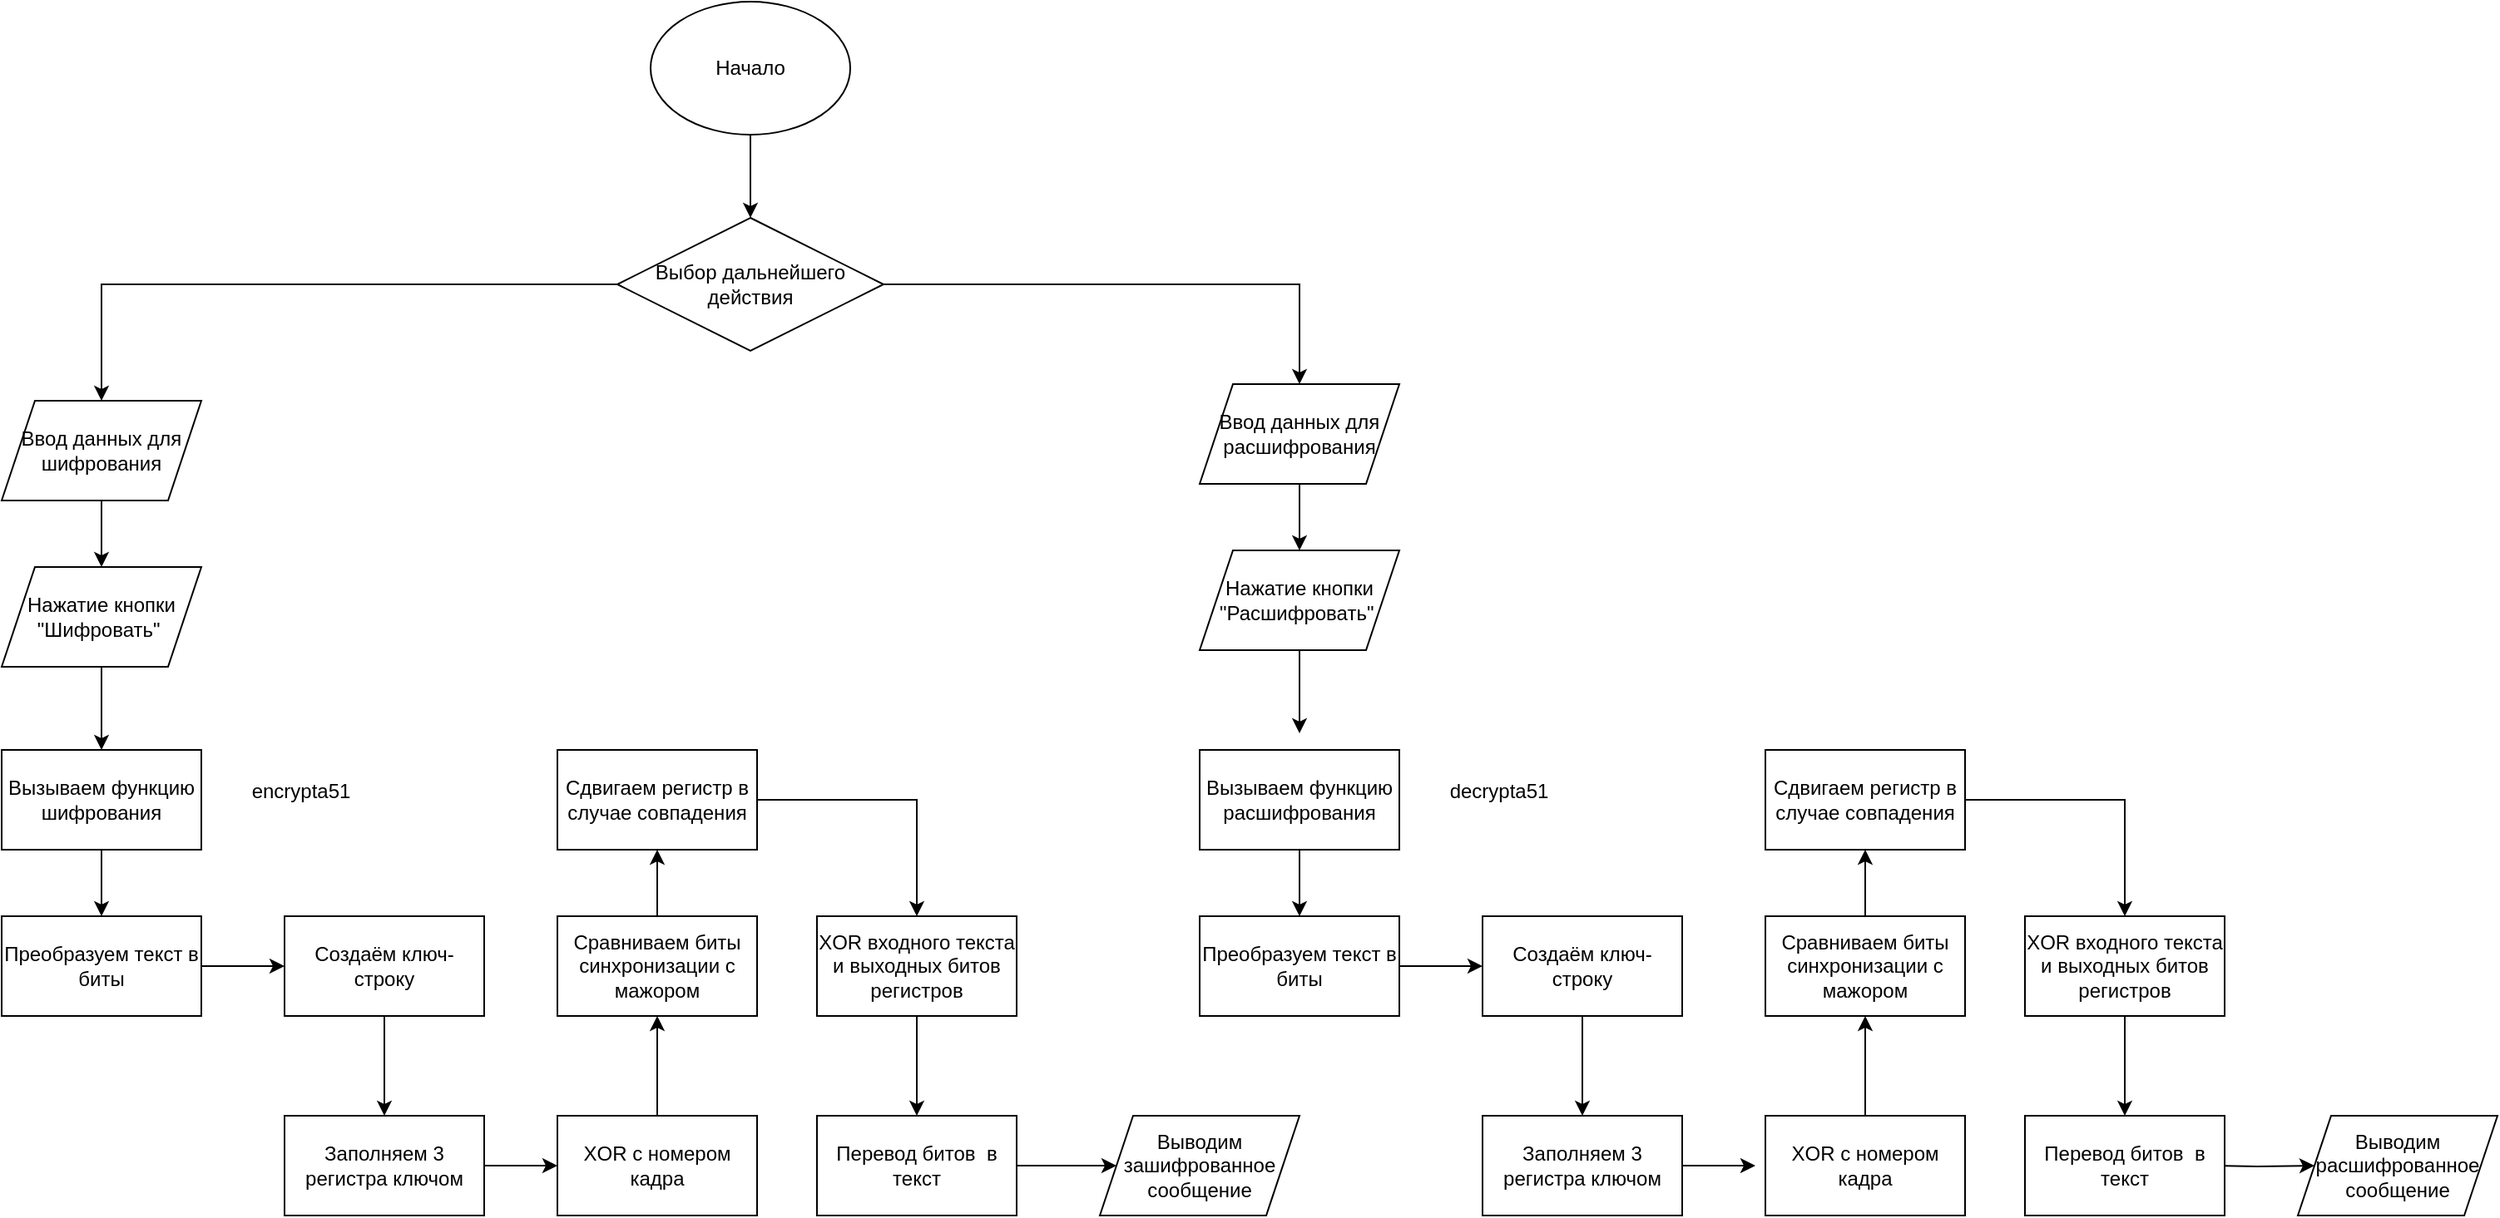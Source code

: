 <mxfile version="21.3.5" type="device">
  <diagram name="Страница 1" id="Bz_lrxthTzE5kPFzRARQ">
    <mxGraphModel dx="1434" dy="767" grid="1" gridSize="10" guides="1" tooltips="1" connect="1" arrows="1" fold="1" page="1" pageScale="1" pageWidth="827" pageHeight="1169" math="0" shadow="0">
      <root>
        <mxCell id="0" />
        <mxCell id="1" parent="0" />
        <mxCell id="dbUdUkjzLWqy8CMi3rsd-3" value="" style="edgeStyle=orthogonalEdgeStyle;rounded=0;orthogonalLoop=1;jettySize=auto;html=1;" parent="1" source="dbUdUkjzLWqy8CMi3rsd-1" target="dbUdUkjzLWqy8CMi3rsd-2" edge="1">
          <mxGeometry relative="1" as="geometry" />
        </mxCell>
        <mxCell id="dbUdUkjzLWqy8CMi3rsd-1" value="Начало" style="ellipse;whiteSpace=wrap;html=1;" parent="1" vertex="1">
          <mxGeometry x="410" y="360" width="120" height="80" as="geometry" />
        </mxCell>
        <mxCell id="dbUdUkjzLWqy8CMi3rsd-6" value="" style="edgeStyle=orthogonalEdgeStyle;rounded=0;orthogonalLoop=1;jettySize=auto;html=1;" parent="1" source="dbUdUkjzLWqy8CMi3rsd-2" target="dbUdUkjzLWqy8CMi3rsd-5" edge="1">
          <mxGeometry relative="1" as="geometry" />
        </mxCell>
        <mxCell id="dbUdUkjzLWqy8CMi3rsd-8" value="" style="edgeStyle=orthogonalEdgeStyle;rounded=0;orthogonalLoop=1;jettySize=auto;html=1;" parent="1" source="dbUdUkjzLWqy8CMi3rsd-2" target="dbUdUkjzLWqy8CMi3rsd-7" edge="1">
          <mxGeometry relative="1" as="geometry" />
        </mxCell>
        <mxCell id="dbUdUkjzLWqy8CMi3rsd-2" value="Выбор дальнейшего действия" style="rhombus;whiteSpace=wrap;html=1;" parent="1" vertex="1">
          <mxGeometry x="390" y="490" width="160" height="80" as="geometry" />
        </mxCell>
        <mxCell id="dbUdUkjzLWqy8CMi3rsd-10" value="" style="edgeStyle=orthogonalEdgeStyle;rounded=0;orthogonalLoop=1;jettySize=auto;html=1;" parent="1" source="dbUdUkjzLWqy8CMi3rsd-5" target="dbUdUkjzLWqy8CMi3rsd-9" edge="1">
          <mxGeometry relative="1" as="geometry" />
        </mxCell>
        <mxCell id="dbUdUkjzLWqy8CMi3rsd-5" value="Ввод данных для шифрования" style="shape=parallelogram;perimeter=parallelogramPerimeter;whiteSpace=wrap;html=1;fixedSize=1;" parent="1" vertex="1">
          <mxGeometry x="20" y="600" width="120" height="60" as="geometry" />
        </mxCell>
        <mxCell id="dbUdUkjzLWqy8CMi3rsd-12" value="" style="edgeStyle=orthogonalEdgeStyle;rounded=0;orthogonalLoop=1;jettySize=auto;html=1;" parent="1" source="dbUdUkjzLWqy8CMi3rsd-7" target="dbUdUkjzLWqy8CMi3rsd-11" edge="1">
          <mxGeometry relative="1" as="geometry" />
        </mxCell>
        <mxCell id="dbUdUkjzLWqy8CMi3rsd-7" value="Ввод данных для расшифрования" style="shape=parallelogram;perimeter=parallelogramPerimeter;whiteSpace=wrap;html=1;fixedSize=1;" parent="1" vertex="1">
          <mxGeometry x="740" y="590" width="120" height="60" as="geometry" />
        </mxCell>
        <mxCell id="dbUdUkjzLWqy8CMi3rsd-14" value="" style="edgeStyle=orthogonalEdgeStyle;rounded=0;orthogonalLoop=1;jettySize=auto;html=1;" parent="1" source="dbUdUkjzLWqy8CMi3rsd-9" target="dbUdUkjzLWqy8CMi3rsd-13" edge="1">
          <mxGeometry relative="1" as="geometry" />
        </mxCell>
        <mxCell id="dbUdUkjzLWqy8CMi3rsd-9" value="Нажатие кнопки &quot;Шифровать&quot;&amp;nbsp;" style="shape=parallelogram;perimeter=parallelogramPerimeter;whiteSpace=wrap;html=1;fixedSize=1;" parent="1" vertex="1">
          <mxGeometry x="20" y="700" width="120" height="60" as="geometry" />
        </mxCell>
        <mxCell id="dbUdUkjzLWqy8CMi3rsd-16" value="" style="edgeStyle=orthogonalEdgeStyle;rounded=0;orthogonalLoop=1;jettySize=auto;html=1;" parent="1" source="dbUdUkjzLWqy8CMi3rsd-11" edge="1">
          <mxGeometry relative="1" as="geometry">
            <mxPoint x="800" y="800" as="targetPoint" />
          </mxGeometry>
        </mxCell>
        <mxCell id="dbUdUkjzLWqy8CMi3rsd-11" value="Нажатие кнопки &quot;Расшифровать&quot;&amp;nbsp;" style="shape=parallelogram;perimeter=parallelogramPerimeter;whiteSpace=wrap;html=1;fixedSize=1;" parent="1" vertex="1">
          <mxGeometry x="740" y="690" width="120" height="60" as="geometry" />
        </mxCell>
        <mxCell id="dbUdUkjzLWqy8CMi3rsd-18" value="" style="edgeStyle=orthogonalEdgeStyle;rounded=0;orthogonalLoop=1;jettySize=auto;html=1;" parent="1" source="dbUdUkjzLWqy8CMi3rsd-13" target="dbUdUkjzLWqy8CMi3rsd-17" edge="1">
          <mxGeometry relative="1" as="geometry" />
        </mxCell>
        <mxCell id="dbUdUkjzLWqy8CMi3rsd-13" value="Вызываем функцию шифрования" style="rounded=0;whiteSpace=wrap;html=1;" parent="1" vertex="1">
          <mxGeometry x="20" y="810" width="120" height="60" as="geometry" />
        </mxCell>
        <mxCell id="mOjzHw-7NMvGwlH4HcV4-9" value="" style="edgeStyle=orthogonalEdgeStyle;rounded=0;orthogonalLoop=1;jettySize=auto;html=1;" parent="1" source="dbUdUkjzLWqy8CMi3rsd-17" target="mOjzHw-7NMvGwlH4HcV4-2" edge="1">
          <mxGeometry relative="1" as="geometry" />
        </mxCell>
        <mxCell id="dbUdUkjzLWqy8CMi3rsd-17" value="Преобразуем текст в биты" style="rounded=0;whiteSpace=wrap;html=1;" parent="1" vertex="1">
          <mxGeometry x="20" y="910" width="120" height="60" as="geometry" />
        </mxCell>
        <mxCell id="mOjzHw-7NMvGwlH4HcV4-1" value="encrypta51" style="text;html=1;align=center;verticalAlign=middle;whiteSpace=wrap;rounded=0;" parent="1" vertex="1">
          <mxGeometry x="170" y="820" width="60" height="30" as="geometry" />
        </mxCell>
        <mxCell id="mOjzHw-7NMvGwlH4HcV4-10" value="" style="edgeStyle=orthogonalEdgeStyle;rounded=0;orthogonalLoop=1;jettySize=auto;html=1;" parent="1" source="mOjzHw-7NMvGwlH4HcV4-2" target="mOjzHw-7NMvGwlH4HcV4-3" edge="1">
          <mxGeometry relative="1" as="geometry" />
        </mxCell>
        <mxCell id="mOjzHw-7NMvGwlH4HcV4-2" value="Создаём ключ-строку" style="rounded=0;whiteSpace=wrap;html=1;" parent="1" vertex="1">
          <mxGeometry x="190" y="910" width="120" height="60" as="geometry" />
        </mxCell>
        <mxCell id="mOjzHw-7NMvGwlH4HcV4-11" value="" style="edgeStyle=orthogonalEdgeStyle;rounded=0;orthogonalLoop=1;jettySize=auto;html=1;" parent="1" source="mOjzHw-7NMvGwlH4HcV4-3" target="mOjzHw-7NMvGwlH4HcV4-4" edge="1">
          <mxGeometry relative="1" as="geometry" />
        </mxCell>
        <mxCell id="mOjzHw-7NMvGwlH4HcV4-3" value="Заполняем 3 регистра ключом" style="rounded=0;whiteSpace=wrap;html=1;" parent="1" vertex="1">
          <mxGeometry x="190" y="1030" width="120" height="60" as="geometry" />
        </mxCell>
        <mxCell id="mOjzHw-7NMvGwlH4HcV4-12" value="" style="edgeStyle=orthogonalEdgeStyle;rounded=0;orthogonalLoop=1;jettySize=auto;html=1;" parent="1" source="mOjzHw-7NMvGwlH4HcV4-4" target="mOjzHw-7NMvGwlH4HcV4-5" edge="1">
          <mxGeometry relative="1" as="geometry" />
        </mxCell>
        <mxCell id="mOjzHw-7NMvGwlH4HcV4-4" value="XOR с номером кадра" style="rounded=0;whiteSpace=wrap;html=1;" parent="1" vertex="1">
          <mxGeometry x="354" y="1030" width="120" height="60" as="geometry" />
        </mxCell>
        <mxCell id="HwbmUkP-43HYNBqJcvwk-2" value="" style="edgeStyle=orthogonalEdgeStyle;rounded=0;orthogonalLoop=1;jettySize=auto;html=1;" edge="1" parent="1" source="mOjzHw-7NMvGwlH4HcV4-5" target="HwbmUkP-43HYNBqJcvwk-1">
          <mxGeometry relative="1" as="geometry" />
        </mxCell>
        <mxCell id="mOjzHw-7NMvGwlH4HcV4-5" value="Сравниваем биты синхронизации с мажором" style="rounded=0;whiteSpace=wrap;html=1;" parent="1" vertex="1">
          <mxGeometry x="354" y="910" width="120" height="60" as="geometry" />
        </mxCell>
        <mxCell id="mOjzHw-7NMvGwlH4HcV4-14" value="" style="edgeStyle=orthogonalEdgeStyle;rounded=0;orthogonalLoop=1;jettySize=auto;html=1;" parent="1" source="mOjzHw-7NMvGwlH4HcV4-6" target="mOjzHw-7NMvGwlH4HcV4-7" edge="1">
          <mxGeometry relative="1" as="geometry" />
        </mxCell>
        <mxCell id="mOjzHw-7NMvGwlH4HcV4-6" value="XOR входного текста и выходных битов регистров" style="rounded=0;whiteSpace=wrap;html=1;" parent="1" vertex="1">
          <mxGeometry x="510" y="910" width="120" height="60" as="geometry" />
        </mxCell>
        <mxCell id="mOjzHw-7NMvGwlH4HcV4-15" value="" style="edgeStyle=orthogonalEdgeStyle;rounded=0;orthogonalLoop=1;jettySize=auto;html=1;" parent="1" source="mOjzHw-7NMvGwlH4HcV4-7" target="mOjzHw-7NMvGwlH4HcV4-8" edge="1">
          <mxGeometry relative="1" as="geometry" />
        </mxCell>
        <mxCell id="mOjzHw-7NMvGwlH4HcV4-7" value="Перевод битов&amp;nbsp; в текст" style="rounded=0;whiteSpace=wrap;html=1;" parent="1" vertex="1">
          <mxGeometry x="510" y="1030" width="120" height="60" as="geometry" />
        </mxCell>
        <mxCell id="mOjzHw-7NMvGwlH4HcV4-8" value="Выводим зашифрованное сообщение" style="shape=parallelogram;perimeter=parallelogramPerimeter;whiteSpace=wrap;html=1;fixedSize=1;rounded=0;" parent="1" vertex="1">
          <mxGeometry x="680" y="1030" width="120" height="60" as="geometry" />
        </mxCell>
        <mxCell id="mOjzHw-7NMvGwlH4HcV4-16" value="" style="edgeStyle=orthogonalEdgeStyle;rounded=0;orthogonalLoop=1;jettySize=auto;html=1;" parent="1" source="mOjzHw-7NMvGwlH4HcV4-17" target="mOjzHw-7NMvGwlH4HcV4-19" edge="1">
          <mxGeometry relative="1" as="geometry" />
        </mxCell>
        <mxCell id="mOjzHw-7NMvGwlH4HcV4-17" value="Вызываем функцию расшифрования" style="rounded=0;whiteSpace=wrap;html=1;" parent="1" vertex="1">
          <mxGeometry x="740" y="810" width="120" height="60" as="geometry" />
        </mxCell>
        <mxCell id="mOjzHw-7NMvGwlH4HcV4-18" value="" style="edgeStyle=orthogonalEdgeStyle;rounded=0;orthogonalLoop=1;jettySize=auto;html=1;" parent="1" source="mOjzHw-7NMvGwlH4HcV4-19" target="mOjzHw-7NMvGwlH4HcV4-22" edge="1">
          <mxGeometry relative="1" as="geometry" />
        </mxCell>
        <mxCell id="mOjzHw-7NMvGwlH4HcV4-19" value="Преобразуем текст в биты" style="rounded=0;whiteSpace=wrap;html=1;" parent="1" vertex="1">
          <mxGeometry x="740" y="910" width="120" height="60" as="geometry" />
        </mxCell>
        <mxCell id="mOjzHw-7NMvGwlH4HcV4-20" value="decrypta51" style="text;html=1;align=center;verticalAlign=middle;whiteSpace=wrap;rounded=0;" parent="1" vertex="1">
          <mxGeometry x="890" y="820" width="60" height="30" as="geometry" />
        </mxCell>
        <mxCell id="mOjzHw-7NMvGwlH4HcV4-21" value="" style="edgeStyle=orthogonalEdgeStyle;rounded=0;orthogonalLoop=1;jettySize=auto;html=1;" parent="1" source="mOjzHw-7NMvGwlH4HcV4-22" target="mOjzHw-7NMvGwlH4HcV4-24" edge="1">
          <mxGeometry relative="1" as="geometry" />
        </mxCell>
        <mxCell id="mOjzHw-7NMvGwlH4HcV4-22" value="Создаём ключ-строку" style="rounded=0;whiteSpace=wrap;html=1;" parent="1" vertex="1">
          <mxGeometry x="910" y="910" width="120" height="60" as="geometry" />
        </mxCell>
        <mxCell id="mOjzHw-7NMvGwlH4HcV4-23" value="" style="edgeStyle=orthogonalEdgeStyle;rounded=0;orthogonalLoop=1;jettySize=auto;html=1;" parent="1" source="mOjzHw-7NMvGwlH4HcV4-24" edge="1">
          <mxGeometry relative="1" as="geometry">
            <mxPoint x="1074" y="1060" as="targetPoint" />
          </mxGeometry>
        </mxCell>
        <mxCell id="mOjzHw-7NMvGwlH4HcV4-24" value="Заполняем 3 регистра ключом" style="rounded=0;whiteSpace=wrap;html=1;" parent="1" vertex="1">
          <mxGeometry x="910" y="1030" width="120" height="60" as="geometry" />
        </mxCell>
        <mxCell id="mOjzHw-7NMvGwlH4HcV4-31" value="" style="edgeStyle=orthogonalEdgeStyle;rounded=0;orthogonalLoop=1;jettySize=auto;html=1;" parent="1" target="mOjzHw-7NMvGwlH4HcV4-33" edge="1">
          <mxGeometry relative="1" as="geometry">
            <mxPoint x="1350" y="1060" as="sourcePoint" />
          </mxGeometry>
        </mxCell>
        <mxCell id="mOjzHw-7NMvGwlH4HcV4-33" value="Выводим расшифрованное сообщение" style="shape=parallelogram;perimeter=parallelogramPerimeter;whiteSpace=wrap;html=1;fixedSize=1;rounded=0;" parent="1" vertex="1">
          <mxGeometry x="1400" y="1030" width="120" height="60" as="geometry" />
        </mxCell>
        <mxCell id="HwbmUkP-43HYNBqJcvwk-3" style="edgeStyle=orthogonalEdgeStyle;rounded=0;orthogonalLoop=1;jettySize=auto;html=1;entryX=0.5;entryY=0;entryDx=0;entryDy=0;" edge="1" parent="1" source="HwbmUkP-43HYNBqJcvwk-1" target="mOjzHw-7NMvGwlH4HcV4-6">
          <mxGeometry relative="1" as="geometry" />
        </mxCell>
        <mxCell id="HwbmUkP-43HYNBqJcvwk-1" value="Сдвигаем регистр в случае совпадения" style="rounded=0;whiteSpace=wrap;html=1;" vertex="1" parent="1">
          <mxGeometry x="354" y="810" width="120" height="60" as="geometry" />
        </mxCell>
        <mxCell id="HwbmUkP-43HYNBqJcvwk-4" value="" style="edgeStyle=orthogonalEdgeStyle;rounded=0;orthogonalLoop=1;jettySize=auto;html=1;" edge="1" parent="1" source="HwbmUkP-43HYNBqJcvwk-5" target="HwbmUkP-43HYNBqJcvwk-7">
          <mxGeometry relative="1" as="geometry" />
        </mxCell>
        <mxCell id="HwbmUkP-43HYNBqJcvwk-5" value="XOR с номером кадра" style="rounded=0;whiteSpace=wrap;html=1;" vertex="1" parent="1">
          <mxGeometry x="1080" y="1030" width="120" height="60" as="geometry" />
        </mxCell>
        <mxCell id="HwbmUkP-43HYNBqJcvwk-6" value="" style="edgeStyle=orthogonalEdgeStyle;rounded=0;orthogonalLoop=1;jettySize=auto;html=1;" edge="1" parent="1" source="HwbmUkP-43HYNBqJcvwk-7" target="HwbmUkP-43HYNBqJcvwk-12">
          <mxGeometry relative="1" as="geometry" />
        </mxCell>
        <mxCell id="HwbmUkP-43HYNBqJcvwk-7" value="Сравниваем биты синхронизации с мажором" style="rounded=0;whiteSpace=wrap;html=1;" vertex="1" parent="1">
          <mxGeometry x="1080" y="910" width="120" height="60" as="geometry" />
        </mxCell>
        <mxCell id="HwbmUkP-43HYNBqJcvwk-8" value="" style="edgeStyle=orthogonalEdgeStyle;rounded=0;orthogonalLoop=1;jettySize=auto;html=1;" edge="1" parent="1" source="HwbmUkP-43HYNBqJcvwk-9" target="HwbmUkP-43HYNBqJcvwk-10">
          <mxGeometry relative="1" as="geometry" />
        </mxCell>
        <mxCell id="HwbmUkP-43HYNBqJcvwk-9" value="XOR входного текста и выходных битов регистров" style="rounded=0;whiteSpace=wrap;html=1;" vertex="1" parent="1">
          <mxGeometry x="1236" y="910" width="120" height="60" as="geometry" />
        </mxCell>
        <mxCell id="HwbmUkP-43HYNBqJcvwk-10" value="Перевод битов&amp;nbsp; в текст" style="rounded=0;whiteSpace=wrap;html=1;" vertex="1" parent="1">
          <mxGeometry x="1236" y="1030" width="120" height="60" as="geometry" />
        </mxCell>
        <mxCell id="HwbmUkP-43HYNBqJcvwk-11" style="edgeStyle=orthogonalEdgeStyle;rounded=0;orthogonalLoop=1;jettySize=auto;html=1;entryX=0.5;entryY=0;entryDx=0;entryDy=0;" edge="1" parent="1" source="HwbmUkP-43HYNBqJcvwk-12" target="HwbmUkP-43HYNBqJcvwk-9">
          <mxGeometry relative="1" as="geometry" />
        </mxCell>
        <mxCell id="HwbmUkP-43HYNBqJcvwk-12" value="Сдвигаем регистр в случае совпадения" style="rounded=0;whiteSpace=wrap;html=1;" vertex="1" parent="1">
          <mxGeometry x="1080" y="810" width="120" height="60" as="geometry" />
        </mxCell>
      </root>
    </mxGraphModel>
  </diagram>
</mxfile>
